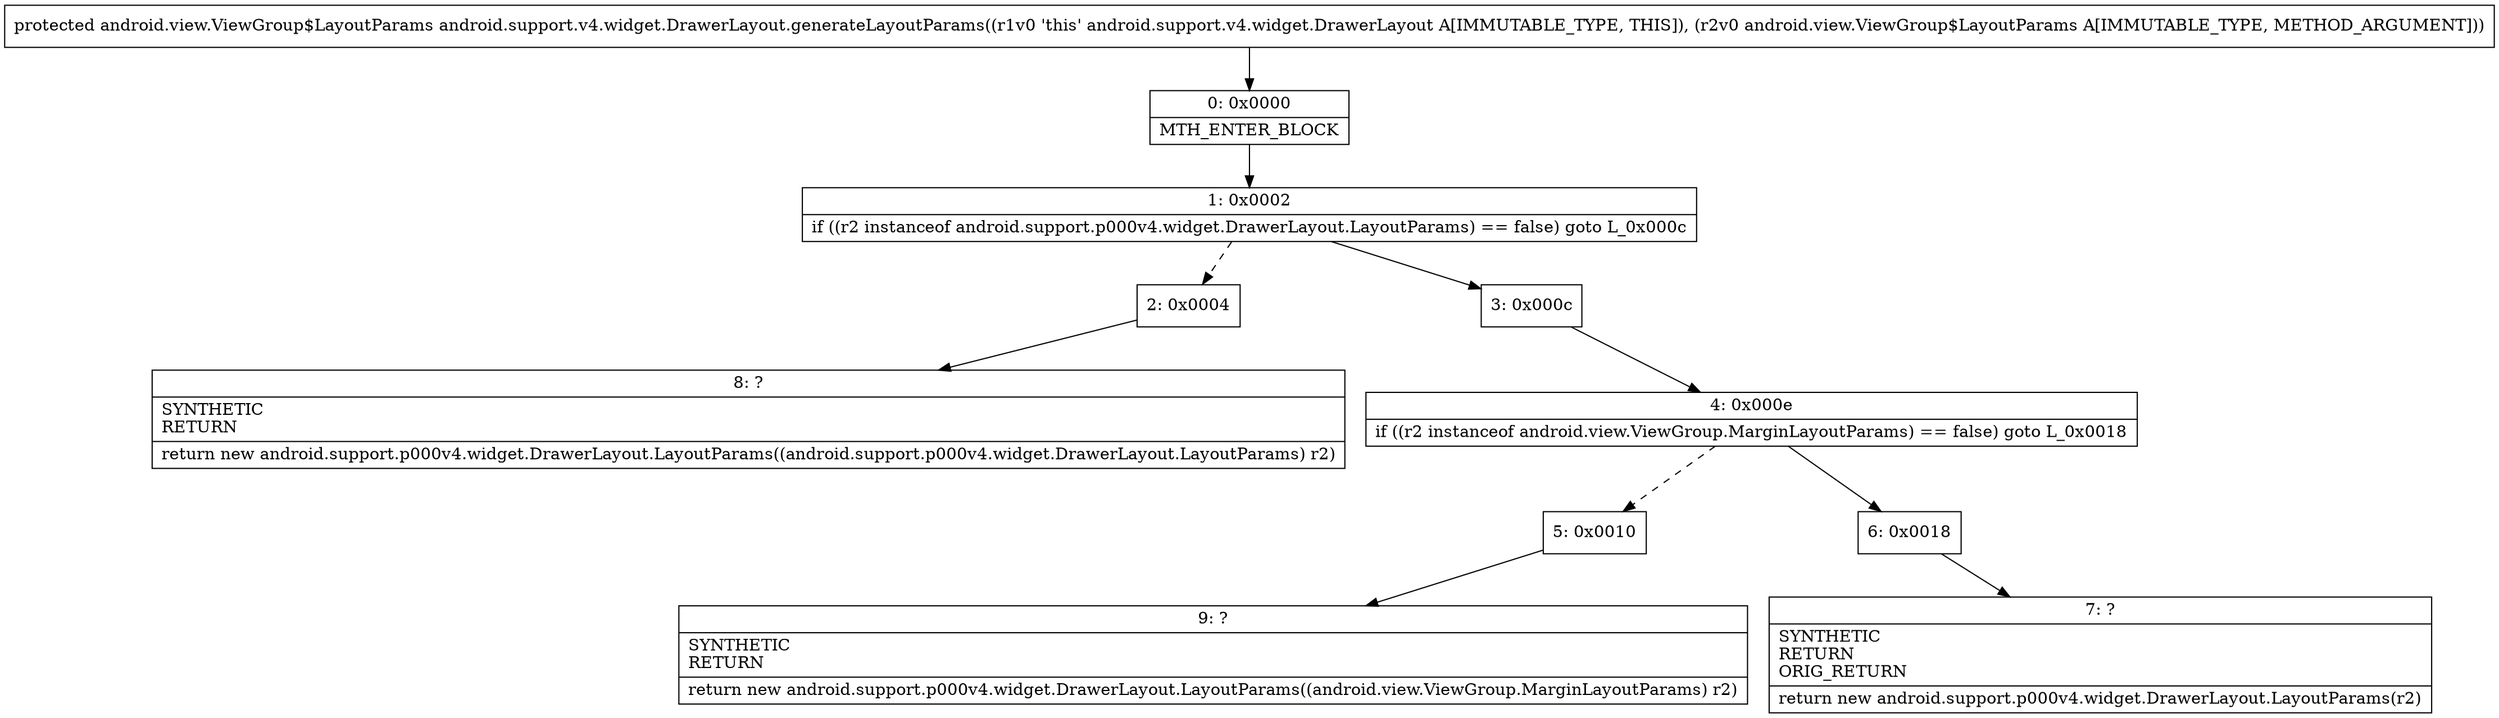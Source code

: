 digraph "CFG forandroid.support.v4.widget.DrawerLayout.generateLayoutParams(Landroid\/view\/ViewGroup$LayoutParams;)Landroid\/view\/ViewGroup$LayoutParams;" {
Node_0 [shape=record,label="{0\:\ 0x0000|MTH_ENTER_BLOCK\l}"];
Node_1 [shape=record,label="{1\:\ 0x0002|if ((r2 instanceof android.support.p000v4.widget.DrawerLayout.LayoutParams) == false) goto L_0x000c\l}"];
Node_2 [shape=record,label="{2\:\ 0x0004}"];
Node_3 [shape=record,label="{3\:\ 0x000c}"];
Node_4 [shape=record,label="{4\:\ 0x000e|if ((r2 instanceof android.view.ViewGroup.MarginLayoutParams) == false) goto L_0x0018\l}"];
Node_5 [shape=record,label="{5\:\ 0x0010}"];
Node_6 [shape=record,label="{6\:\ 0x0018}"];
Node_7 [shape=record,label="{7\:\ ?|SYNTHETIC\lRETURN\lORIG_RETURN\l|return new android.support.p000v4.widget.DrawerLayout.LayoutParams(r2)\l}"];
Node_8 [shape=record,label="{8\:\ ?|SYNTHETIC\lRETURN\l|return new android.support.p000v4.widget.DrawerLayout.LayoutParams((android.support.p000v4.widget.DrawerLayout.LayoutParams) r2)\l}"];
Node_9 [shape=record,label="{9\:\ ?|SYNTHETIC\lRETURN\l|return new android.support.p000v4.widget.DrawerLayout.LayoutParams((android.view.ViewGroup.MarginLayoutParams) r2)\l}"];
MethodNode[shape=record,label="{protected android.view.ViewGroup$LayoutParams android.support.v4.widget.DrawerLayout.generateLayoutParams((r1v0 'this' android.support.v4.widget.DrawerLayout A[IMMUTABLE_TYPE, THIS]), (r2v0 android.view.ViewGroup$LayoutParams A[IMMUTABLE_TYPE, METHOD_ARGUMENT])) }"];
MethodNode -> Node_0;
Node_0 -> Node_1;
Node_1 -> Node_2[style=dashed];
Node_1 -> Node_3;
Node_2 -> Node_8;
Node_3 -> Node_4;
Node_4 -> Node_5[style=dashed];
Node_4 -> Node_6;
Node_5 -> Node_9;
Node_6 -> Node_7;
}

